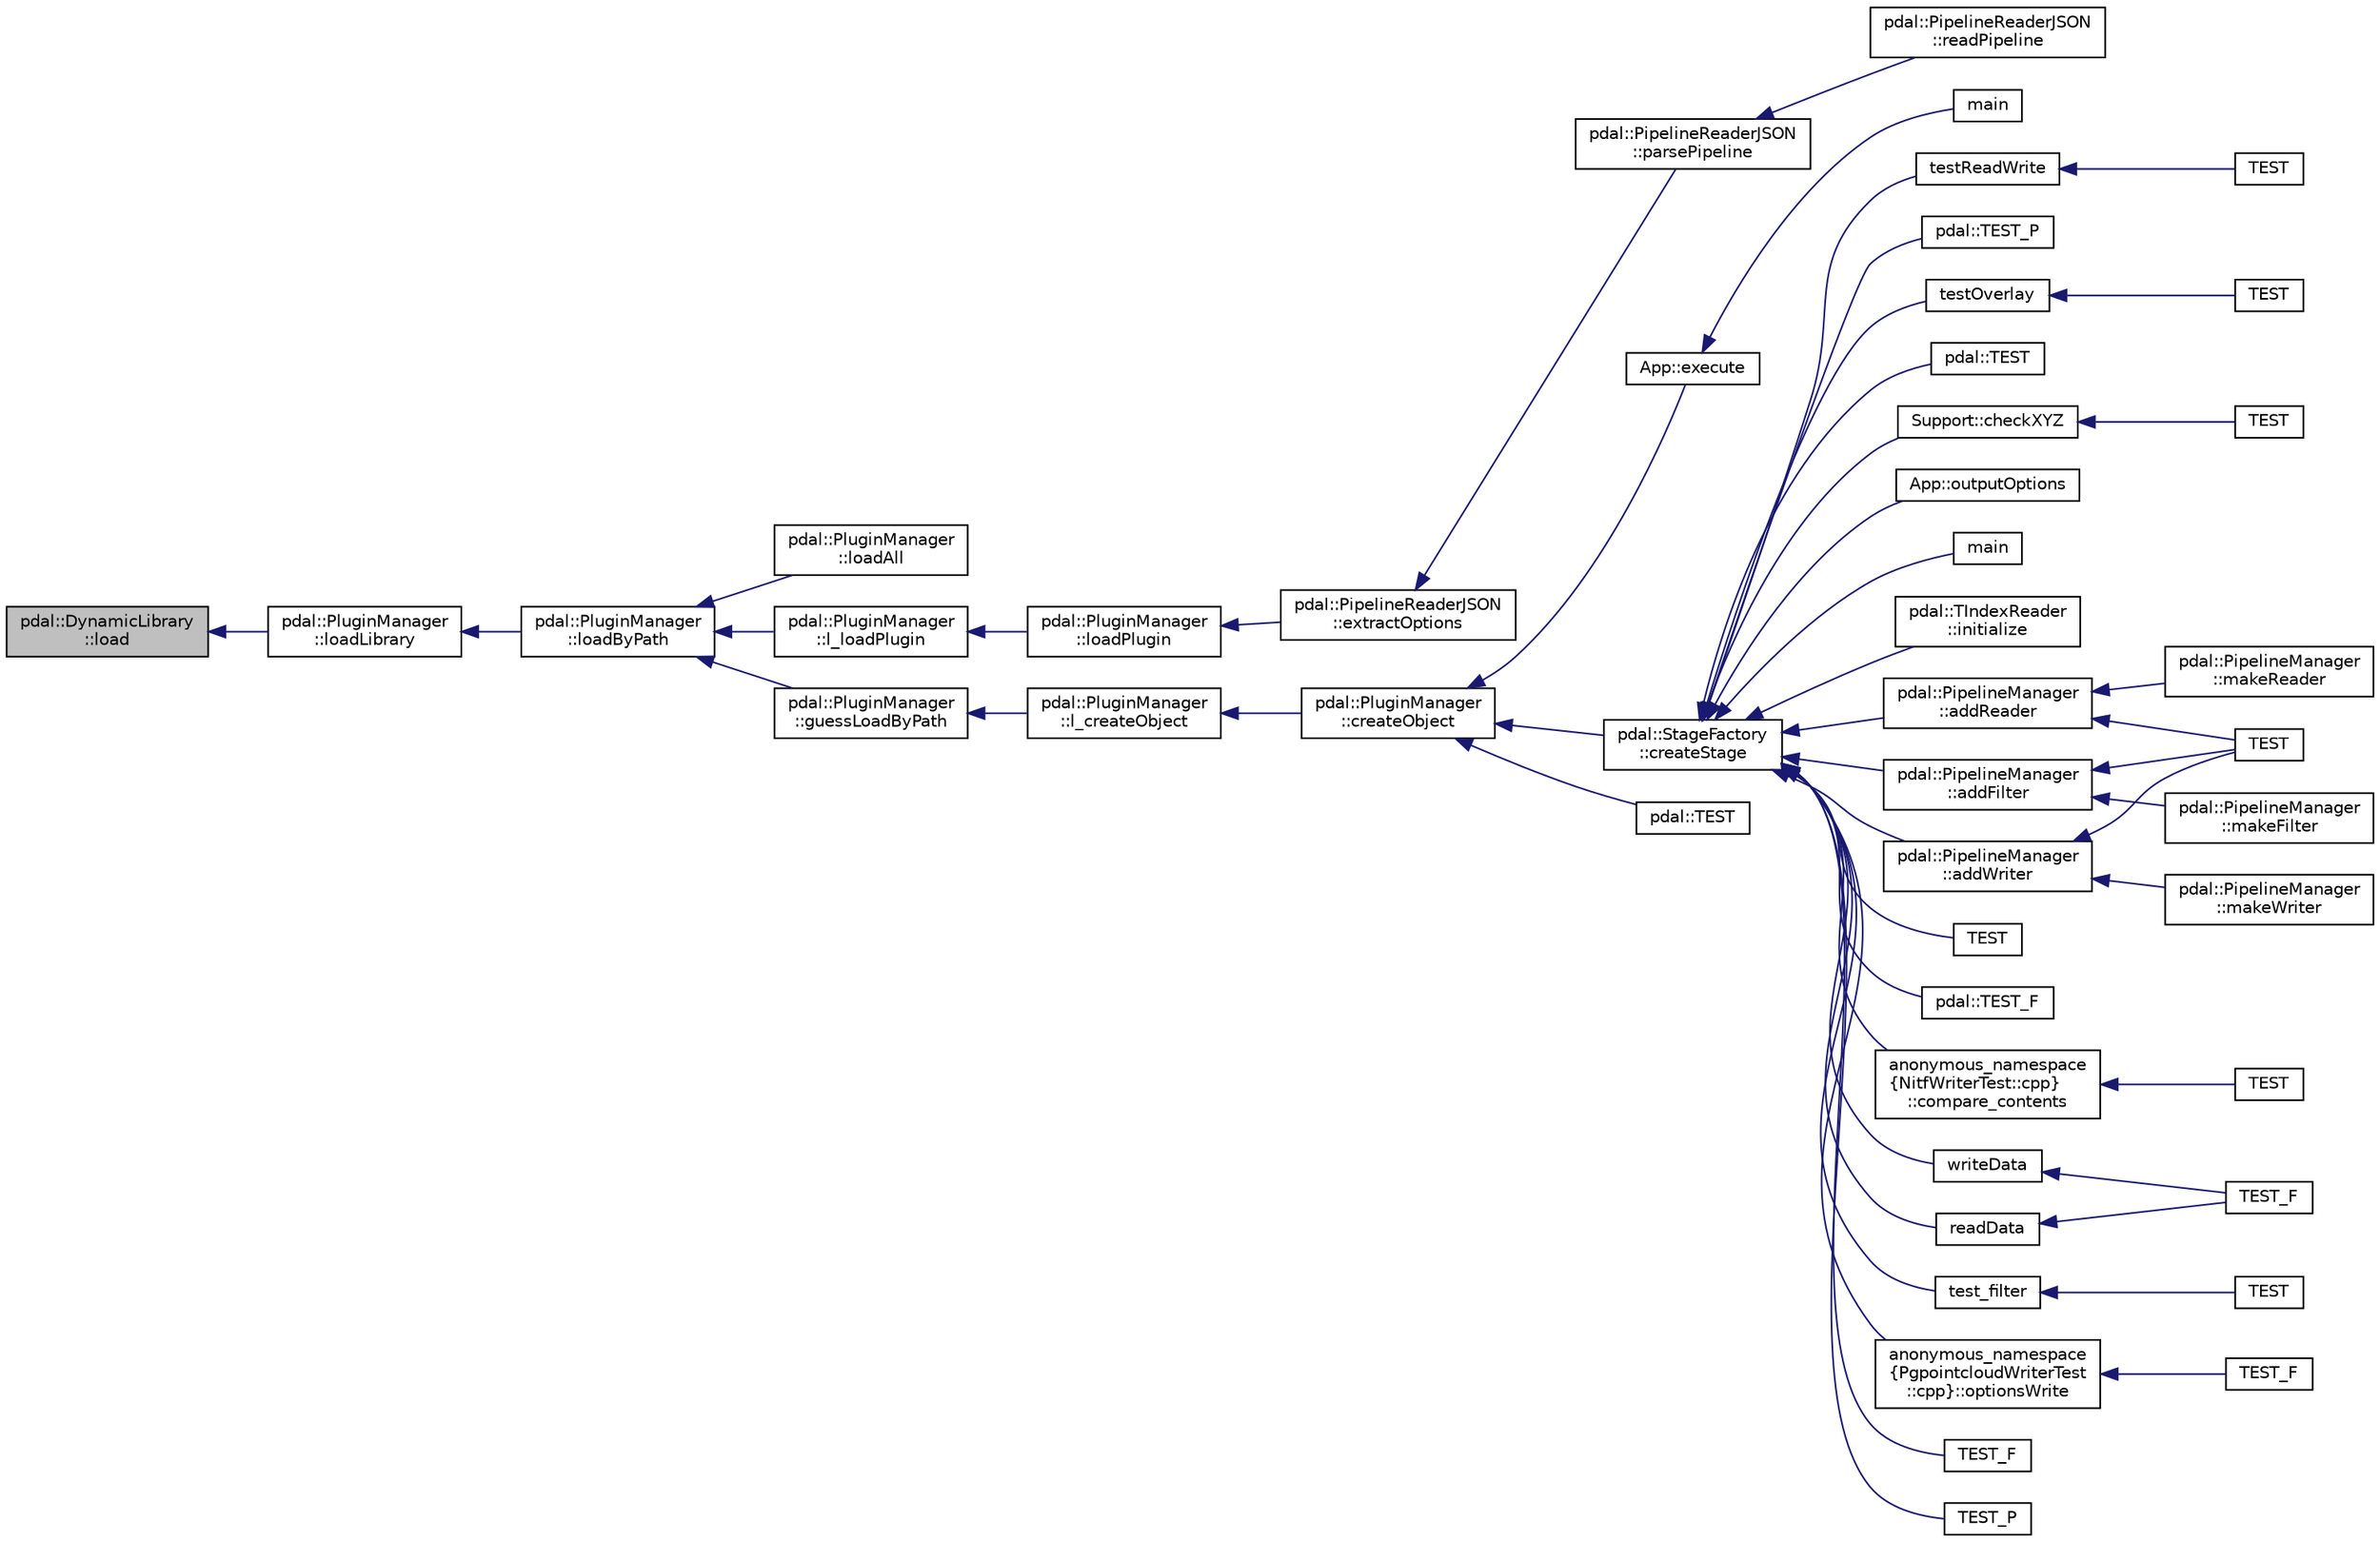 digraph "pdal::DynamicLibrary::load"
{
  edge [fontname="Helvetica",fontsize="10",labelfontname="Helvetica",labelfontsize="10"];
  node [fontname="Helvetica",fontsize="10",shape=record];
  rankdir="LR";
  Node1 [label="pdal::DynamicLibrary\l::load",height=0.2,width=0.4,color="black", fillcolor="grey75", style="filled", fontcolor="black"];
  Node1 -> Node2 [dir="back",color="midnightblue",fontsize="10",style="solid",fontname="Helvetica"];
  Node2 [label="pdal::PluginManager\l::loadLibrary",height=0.2,width=0.4,color="black", fillcolor="white", style="filled",URL="$classpdal_1_1PluginManager.html#a37dc2ebab8261695d3d42038046cd5e4"];
  Node2 -> Node3 [dir="back",color="midnightblue",fontsize="10",style="solid",fontname="Helvetica"];
  Node3 [label="pdal::PluginManager\l::loadByPath",height=0.2,width=0.4,color="black", fillcolor="white", style="filled",URL="$classpdal_1_1PluginManager.html#a3344bf0a8d35b309b26cb23ae5fa3579"];
  Node3 -> Node4 [dir="back",color="midnightblue",fontsize="10",style="solid",fontname="Helvetica"];
  Node4 [label="pdal::PluginManager\l::loadAll",height=0.2,width=0.4,color="black", fillcolor="white", style="filled",URL="$classpdal_1_1PluginManager.html#a30e6d220be8e42b34afe56ba9d613911"];
  Node3 -> Node5 [dir="back",color="midnightblue",fontsize="10",style="solid",fontname="Helvetica"];
  Node5 [label="pdal::PluginManager\l::l_loadPlugin",height=0.2,width=0.4,color="black", fillcolor="white", style="filled",URL="$classpdal_1_1PluginManager.html#a15e7ad2b6a2960400decd9845b382c40"];
  Node5 -> Node6 [dir="back",color="midnightblue",fontsize="10",style="solid",fontname="Helvetica"];
  Node6 [label="pdal::PluginManager\l::loadPlugin",height=0.2,width=0.4,color="black", fillcolor="white", style="filled",URL="$classpdal_1_1PluginManager.html#ab6a21660c6115bf3ce1e3372f757bcb4"];
  Node6 -> Node7 [dir="back",color="midnightblue",fontsize="10",style="solid",fontname="Helvetica"];
  Node7 [label="pdal::PipelineReaderJSON\l::extractOptions",height=0.2,width=0.4,color="black", fillcolor="white", style="filled",URL="$classpdal_1_1PipelineReaderJSON.html#a51024630985308ccf8843f250b685545"];
  Node7 -> Node8 [dir="back",color="midnightblue",fontsize="10",style="solid",fontname="Helvetica"];
  Node8 [label="pdal::PipelineReaderJSON\l::parsePipeline",height=0.2,width=0.4,color="black", fillcolor="white", style="filled",URL="$classpdal_1_1PipelineReaderJSON.html#a648ae28bf1b1fc54a9aa92b5d880c434"];
  Node8 -> Node9 [dir="back",color="midnightblue",fontsize="10",style="solid",fontname="Helvetica"];
  Node9 [label="pdal::PipelineReaderJSON\l::readPipeline",height=0.2,width=0.4,color="black", fillcolor="white", style="filled",URL="$classpdal_1_1PipelineReaderJSON.html#a712d3ed4bde00fdf2a043be6f7c0374f"];
  Node3 -> Node10 [dir="back",color="midnightblue",fontsize="10",style="solid",fontname="Helvetica"];
  Node10 [label="pdal::PluginManager\l::guessLoadByPath",height=0.2,width=0.4,color="black", fillcolor="white", style="filled",URL="$classpdal_1_1PluginManager.html#a4b104d8173aec62bcd3745ddee7aa3d5"];
  Node10 -> Node11 [dir="back",color="midnightblue",fontsize="10",style="solid",fontname="Helvetica"];
  Node11 [label="pdal::PluginManager\l::l_createObject",height=0.2,width=0.4,color="black", fillcolor="white", style="filled",URL="$classpdal_1_1PluginManager.html#a1d74a4219bdf2592c026084e0aa3809a"];
  Node11 -> Node12 [dir="back",color="midnightblue",fontsize="10",style="solid",fontname="Helvetica"];
  Node12 [label="pdal::PluginManager\l::createObject",height=0.2,width=0.4,color="black", fillcolor="white", style="filled",URL="$classpdal_1_1PluginManager.html#a70e78b2649f28e266ec11b7a9e183af9"];
  Node12 -> Node13 [dir="back",color="midnightblue",fontsize="10",style="solid",fontname="Helvetica"];
  Node13 [label="App::execute",height=0.2,width=0.4,color="black", fillcolor="white", style="filled",URL="$classApp.html#a2817579d633c3d379248cd45d035aba8"];
  Node13 -> Node14 [dir="back",color="midnightblue",fontsize="10",style="solid",fontname="Helvetica"];
  Node14 [label="main",height=0.2,width=0.4,color="black", fillcolor="white", style="filled",URL="$pdal_8cpp.html#a0ddf1224851353fc92bfbff6f499fa97"];
  Node12 -> Node15 [dir="back",color="midnightblue",fontsize="10",style="solid",fontname="Helvetica"];
  Node15 [label="pdal::StageFactory\l::createStage",height=0.2,width=0.4,color="black", fillcolor="white", style="filled",URL="$classpdal_1_1StageFactory.html#ac23b3763b84750594c834ec6ea27e334"];
  Node15 -> Node16 [dir="back",color="midnightblue",fontsize="10",style="solid",fontname="Helvetica"];
  Node16 [label="App::outputOptions",height=0.2,width=0.4,color="black", fillcolor="white", style="filled",URL="$classApp.html#adf89e292877822f233d3b95598d2b1cb"];
  Node15 -> Node17 [dir="back",color="midnightblue",fontsize="10",style="solid",fontname="Helvetica"];
  Node17 [label="main",height=0.2,width=0.4,color="black", fillcolor="white", style="filled",URL="$tutorial_8cpp.html#a0ddf1224851353fc92bfbff6f499fa97"];
  Node15 -> Node18 [dir="back",color="midnightblue",fontsize="10",style="solid",fontname="Helvetica"];
  Node18 [label="pdal::TIndexReader\l::initialize",height=0.2,width=0.4,color="black", fillcolor="white", style="filled",URL="$classpdal_1_1TIndexReader.html#a441e8f1f37ac3ac418c6d1a7144bf8cd"];
  Node15 -> Node19 [dir="back",color="midnightblue",fontsize="10",style="solid",fontname="Helvetica"];
  Node19 [label="pdal::PipelineManager\l::addReader",height=0.2,width=0.4,color="black", fillcolor="white", style="filled",URL="$classpdal_1_1PipelineManager.html#ac06522a7da0c1dbe787701a6abbe0f96"];
  Node19 -> Node20 [dir="back",color="midnightblue",fontsize="10",style="solid",fontname="Helvetica"];
  Node20 [label="pdal::PipelineManager\l::makeReader",height=0.2,width=0.4,color="black", fillcolor="white", style="filled",URL="$classpdal_1_1PipelineManager.html#a9b5b93498ef9ce477c9be6125816b97f"];
  Node19 -> Node21 [dir="back",color="midnightblue",fontsize="10",style="solid",fontname="Helvetica"];
  Node21 [label="TEST",height=0.2,width=0.4,color="black", fillcolor="white", style="filled",URL="$AdditionalMergeTest_8cpp.html#ac4c8e2ca590e0c0e62bbfdd934c0cdc8"];
  Node15 -> Node22 [dir="back",color="midnightblue",fontsize="10",style="solid",fontname="Helvetica"];
  Node22 [label="pdal::PipelineManager\l::addFilter",height=0.2,width=0.4,color="black", fillcolor="white", style="filled",URL="$classpdal_1_1PipelineManager.html#ad7f4c4be357e68bdec3051285cfc72f2"];
  Node22 -> Node23 [dir="back",color="midnightblue",fontsize="10",style="solid",fontname="Helvetica"];
  Node23 [label="pdal::PipelineManager\l::makeFilter",height=0.2,width=0.4,color="black", fillcolor="white", style="filled",URL="$classpdal_1_1PipelineManager.html#aeb5065b985604b7e92096470643c391a"];
  Node22 -> Node21 [dir="back",color="midnightblue",fontsize="10",style="solid",fontname="Helvetica"];
  Node15 -> Node24 [dir="back",color="midnightblue",fontsize="10",style="solid",fontname="Helvetica"];
  Node24 [label="pdal::PipelineManager\l::addWriter",height=0.2,width=0.4,color="black", fillcolor="white", style="filled",URL="$classpdal_1_1PipelineManager.html#afeee48332d9d12837a531c398b9f26d6"];
  Node24 -> Node25 [dir="back",color="midnightblue",fontsize="10",style="solid",fontname="Helvetica"];
  Node25 [label="pdal::PipelineManager\l::makeWriter",height=0.2,width=0.4,color="black", fillcolor="white", style="filled",URL="$classpdal_1_1PipelineManager.html#a799449dfca11d1961ea0ecd8cdb886a5"];
  Node24 -> Node21 [dir="back",color="midnightblue",fontsize="10",style="solid",fontname="Helvetica"];
  Node15 -> Node26 [dir="back",color="midnightblue",fontsize="10",style="solid",fontname="Helvetica"];
  Node26 [label="TEST",height=0.2,width=0.4,color="black", fillcolor="white", style="filled",URL="$HexbinFilterTest_8cpp.html#a3236b5bbf267f164a43a7e7d8ee9c0cc"];
  Node15 -> Node27 [dir="back",color="midnightblue",fontsize="10",style="solid",fontname="Helvetica"];
  Node27 [label="pdal::TEST_F",height=0.2,width=0.4,color="black", fillcolor="white", style="filled",URL="$namespacepdal.html#a48329950a9a51fa26d2dce521c7ba45f"];
  Node15 -> Node28 [dir="back",color="midnightblue",fontsize="10",style="solid",fontname="Helvetica"];
  Node28 [label="anonymous_namespace\l\{NitfWriterTest::cpp\}\l::compare_contents",height=0.2,width=0.4,color="black", fillcolor="white", style="filled",URL="$namespaceanonymous__namespace_02NitfWriterTest_8cpp_03.html#a9850e52970d9cc3d2e55bc35a299a6dd"];
  Node28 -> Node29 [dir="back",color="midnightblue",fontsize="10",style="solid",fontname="Helvetica"];
  Node29 [label="TEST",height=0.2,width=0.4,color="black", fillcolor="white", style="filled",URL="$NitfWriterTest_8cpp.html#ae0d1cacfb011586d52d1de00e1aca19f"];
  Node15 -> Node30 [dir="back",color="midnightblue",fontsize="10",style="solid",fontname="Helvetica"];
  Node30 [label="writeData",height=0.2,width=0.4,color="black", fillcolor="white", style="filled",URL="$OCITest_8cpp.html#a344c9abffdaa06c7636b686a0ab4afcf"];
  Node30 -> Node31 [dir="back",color="midnightblue",fontsize="10",style="solid",fontname="Helvetica"];
  Node31 [label="TEST_F",height=0.2,width=0.4,color="black", fillcolor="white", style="filled",URL="$OCITest_8cpp.html#aeec95d176ecd07ea099b8fd698bd9d25"];
  Node15 -> Node32 [dir="back",color="midnightblue",fontsize="10",style="solid",fontname="Helvetica"];
  Node32 [label="readData",height=0.2,width=0.4,color="black", fillcolor="white", style="filled",URL="$OCITest_8cpp.html#ab1703367762abc1490e00dcd5ccb29bc"];
  Node32 -> Node31 [dir="back",color="midnightblue",fontsize="10",style="solid",fontname="Helvetica"];
  Node15 -> Node33 [dir="back",color="midnightblue",fontsize="10",style="solid",fontname="Helvetica"];
  Node33 [label="test_filter",height=0.2,width=0.4,color="black", fillcolor="white", style="filled",URL="$PCLBlockFilterTest_8cpp.html#a506f5fda840d2b9c9ca9c0bd6433d27a"];
  Node33 -> Node34 [dir="back",color="midnightblue",fontsize="10",style="solid",fontname="Helvetica"];
  Node34 [label="TEST",height=0.2,width=0.4,color="black", fillcolor="white", style="filled",URL="$PCLBlockFilterTest_8cpp.html#a753e32ad55416d2445832fb84df69979"];
  Node15 -> Node35 [dir="back",color="midnightblue",fontsize="10",style="solid",fontname="Helvetica"];
  Node35 [label="anonymous_namespace\l\{PgpointcloudWriterTest\l::cpp\}::optionsWrite",height=0.2,width=0.4,color="black", fillcolor="white", style="filled",URL="$namespaceanonymous__namespace_02PgpointcloudWriterTest_8cpp_03.html#a3209b8eba8b356583e962c597df644fd"];
  Node35 -> Node36 [dir="back",color="midnightblue",fontsize="10",style="solid",fontname="Helvetica"];
  Node36 [label="TEST_F",height=0.2,width=0.4,color="black", fillcolor="white", style="filled",URL="$PgpointcloudWriterTest_8cpp.html#a4ffeb53d8c32a9400df1889fae9f6c74"];
  Node15 -> Node37 [dir="back",color="midnightblue",fontsize="10",style="solid",fontname="Helvetica"];
  Node37 [label="TEST_F",height=0.2,width=0.4,color="black", fillcolor="white", style="filled",URL="$PgpointcloudWriterTest_8cpp.html#ae3e4eceb745c0b398d1cc87850fe1d2a"];
  Node15 -> Node38 [dir="back",color="midnightblue",fontsize="10",style="solid",fontname="Helvetica"];
  Node38 [label="TEST_P",height=0.2,width=0.4,color="black", fillcolor="white", style="filled",URL="$PythonFilterTest_8cpp.html#a3cdcc7f98bd91950226a7ae9bc056a7b"];
  Node15 -> Node39 [dir="back",color="midnightblue",fontsize="10",style="solid",fontname="Helvetica"];
  Node39 [label="testReadWrite",height=0.2,width=0.4,color="black", fillcolor="white", style="filled",URL="$SQLiteTest_8cpp.html#a078fa742eaebb2e9f7c59f04870c810b"];
  Node39 -> Node40 [dir="back",color="midnightblue",fontsize="10",style="solid",fontname="Helvetica"];
  Node40 [label="TEST",height=0.2,width=0.4,color="black", fillcolor="white", style="filled",URL="$SQLiteTest_8cpp.html#ae345a6bfcea0035732b3a47021d1d69e"];
  Node15 -> Node41 [dir="back",color="midnightblue",fontsize="10",style="solid",fontname="Helvetica"];
  Node41 [label="pdal::TEST_P",height=0.2,width=0.4,color="black", fillcolor="white", style="filled",URL="$namespacepdal.html#a828f4c33f28b39f623b641bbb79d5602"];
  Node15 -> Node42 [dir="back",color="midnightblue",fontsize="10",style="solid",fontname="Helvetica"];
  Node42 [label="testOverlay",height=0.2,width=0.4,color="black", fillcolor="white", style="filled",URL="$OverlayFilterTest_8cpp.html#a81ea698dfcbc49b4d563206ceb68d003"];
  Node42 -> Node43 [dir="back",color="midnightblue",fontsize="10",style="solid",fontname="Helvetica"];
  Node43 [label="TEST",height=0.2,width=0.4,color="black", fillcolor="white", style="filled",URL="$OverlayFilterTest_8cpp.html#a653ec05b727533a5526b56cb828cb0f6"];
  Node15 -> Node44 [dir="back",color="midnightblue",fontsize="10",style="solid",fontname="Helvetica"];
  Node44 [label="pdal::TEST",height=0.2,width=0.4,color="black", fillcolor="white", style="filled",URL="$namespacepdal.html#ae3acd9f23093dc7b4653b012b1d4baa1"];
  Node15 -> Node45 [dir="back",color="midnightblue",fontsize="10",style="solid",fontname="Helvetica"];
  Node45 [label="Support::checkXYZ",height=0.2,width=0.4,color="black", fillcolor="white", style="filled",URL="$classSupport.html#a0f6b5ed9b20a213a0607f3b989b81cec"];
  Node45 -> Node46 [dir="back",color="midnightblue",fontsize="10",style="solid",fontname="Helvetica"];
  Node46 [label="TEST",height=0.2,width=0.4,color="black", fillcolor="white", style="filled",URL="$SpatialReferenceTest_8cpp.html#acbe8bbc3b3d602e92c360d196a0431d0"];
  Node12 -> Node47 [dir="back",color="midnightblue",fontsize="10",style="solid",fontname="Helvetica"];
  Node47 [label="pdal::TEST",height=0.2,width=0.4,color="black", fillcolor="white", style="filled",URL="$namespacepdal.html#aefb189a539b8abf211887525c5434426"];
}
